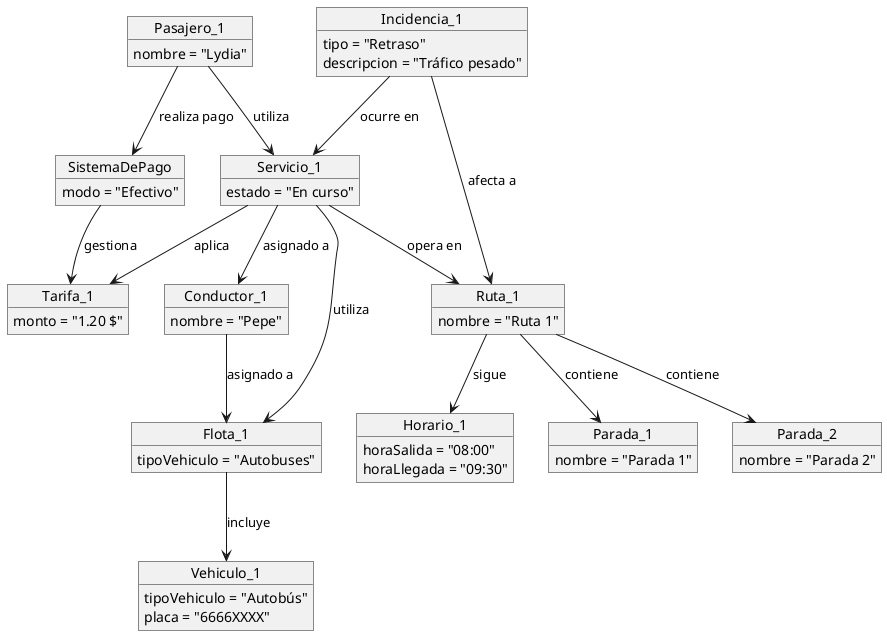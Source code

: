 @startuml

object Pasajero_1 {
    nombre = "Lydia"
}

object Conductor_1 {
    nombre = "Pepe"
}

object Incidencia_1 {
    tipo = "Retraso"
    descripcion = "Tráfico pesado"
}

object Ruta_1 {
    nombre = "Ruta 1"
}

object Horario_1 {
    horaSalida = "08:00"
    horaLlegada = "09:30"
}

object Parada_1 {
    nombre = "Parada 1"
}

object Parada_2 {
    nombre = "Parada 2"
}

object Flota_1 {
    tipoVehiculo = "Autobuses"
}

object Vehiculo_1 {
    tipoVehiculo = "Autobús"
    placa = "6666XXXX"
}

object Tarifa_1 {
    monto = "1.20 $"
}

object SistemaDePago {
    modo = "Efectivo"
}

object Servicio_1 {
    estado = "En curso"
}

' Relación de asociación
Pasajero_1 --> Servicio_1 : utiliza
Conductor_1 --> Flota_1 : asignado a
Incidencia_1 --> Servicio_1 : ocurre en
Incidencia_1 --> Ruta_1 : afecta a
Ruta_1 --> Parada_1 : contiene
Ruta_1 --> Parada_2 : contiene
Ruta_1 --> Horario_1 : sigue
Servicio_1 --> Ruta_1 : opera en
Servicio_1 --> Conductor_1 : asignado a
Servicio_1 --> Flota_1 : utiliza
Servicio_1 --> Tarifa_1 : aplica
Flota_1 --> Vehiculo_1 : incluye
Pasajero_1 --> SistemaDePago : realiza pago
SistemaDePago --> Tarifa_1 : gestiona

@enduml
